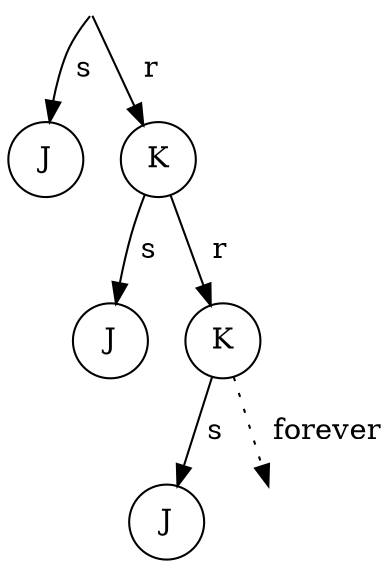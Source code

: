 digraph "tree-graph" {
	node [shape=circle]
	start [shape=point style=invis]
	J1 [label=J]
	K1 [label=K]
	J2 [label=J]
	K2 [label=K]
	J3 [label=J]
	"Kn-1" [label=K style=invis]
	start -> K1 [label="  r"]
	start -> J1 [label=" s"]
	K1 -> K2 [label="  r"]
	K1 -> J2 [label=" s"]
	K2 -> "Kn-1" [label="  forever" style=dotted]
	K2 -> J3 [label=" s"]
}

